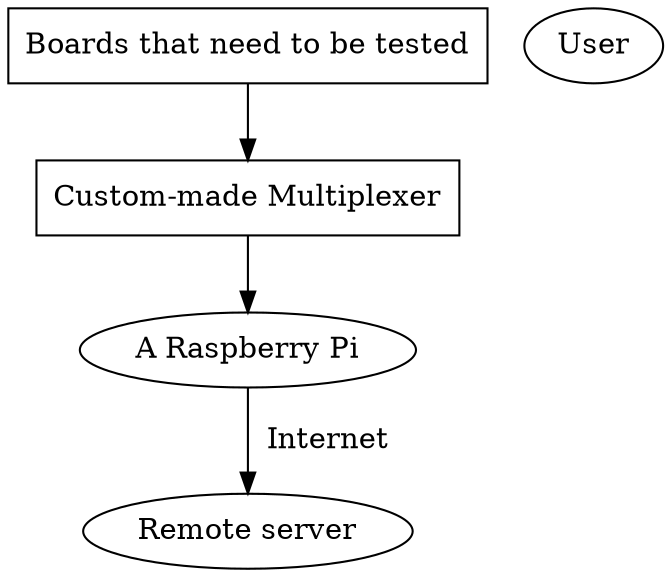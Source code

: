 digraph Schematic_Setup {
    {
        equip [shape=box label="Boards that need to be tested"]
        board [shape=box label="Custom-made Multiplexer"]
        pi    [label="A Raspberry Pi"]
        vps   [label="Remote server"]
        user  [label="User"]
    }
    equip -> board
    board -> pi
    pi -> vps [label="  Internet"]
}
